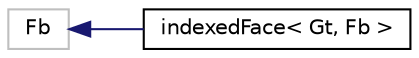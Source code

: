 digraph "Graphical Class Hierarchy"
{
  bgcolor="transparent";
  edge [fontname="Helvetica",fontsize="10",labelfontname="Helvetica",labelfontsize="10"];
  node [fontname="Helvetica",fontsize="10",shape=record];
  rankdir="LR";
  Node1 [label="Fb",height=0.2,width=0.4,color="grey75"];
  Node1 -> Node2 [dir="back",color="midnightblue",fontsize="10",style="solid",fontname="Helvetica"];
  Node2 [label="indexedFace\< Gt, Fb \>",height=0.2,width=0.4,color="black",URL="$a01074.html",tooltip="An indexed form of CGAL::Triangulation_face_base_2<K> used to keep track of the vertices in the trian..."];
}
